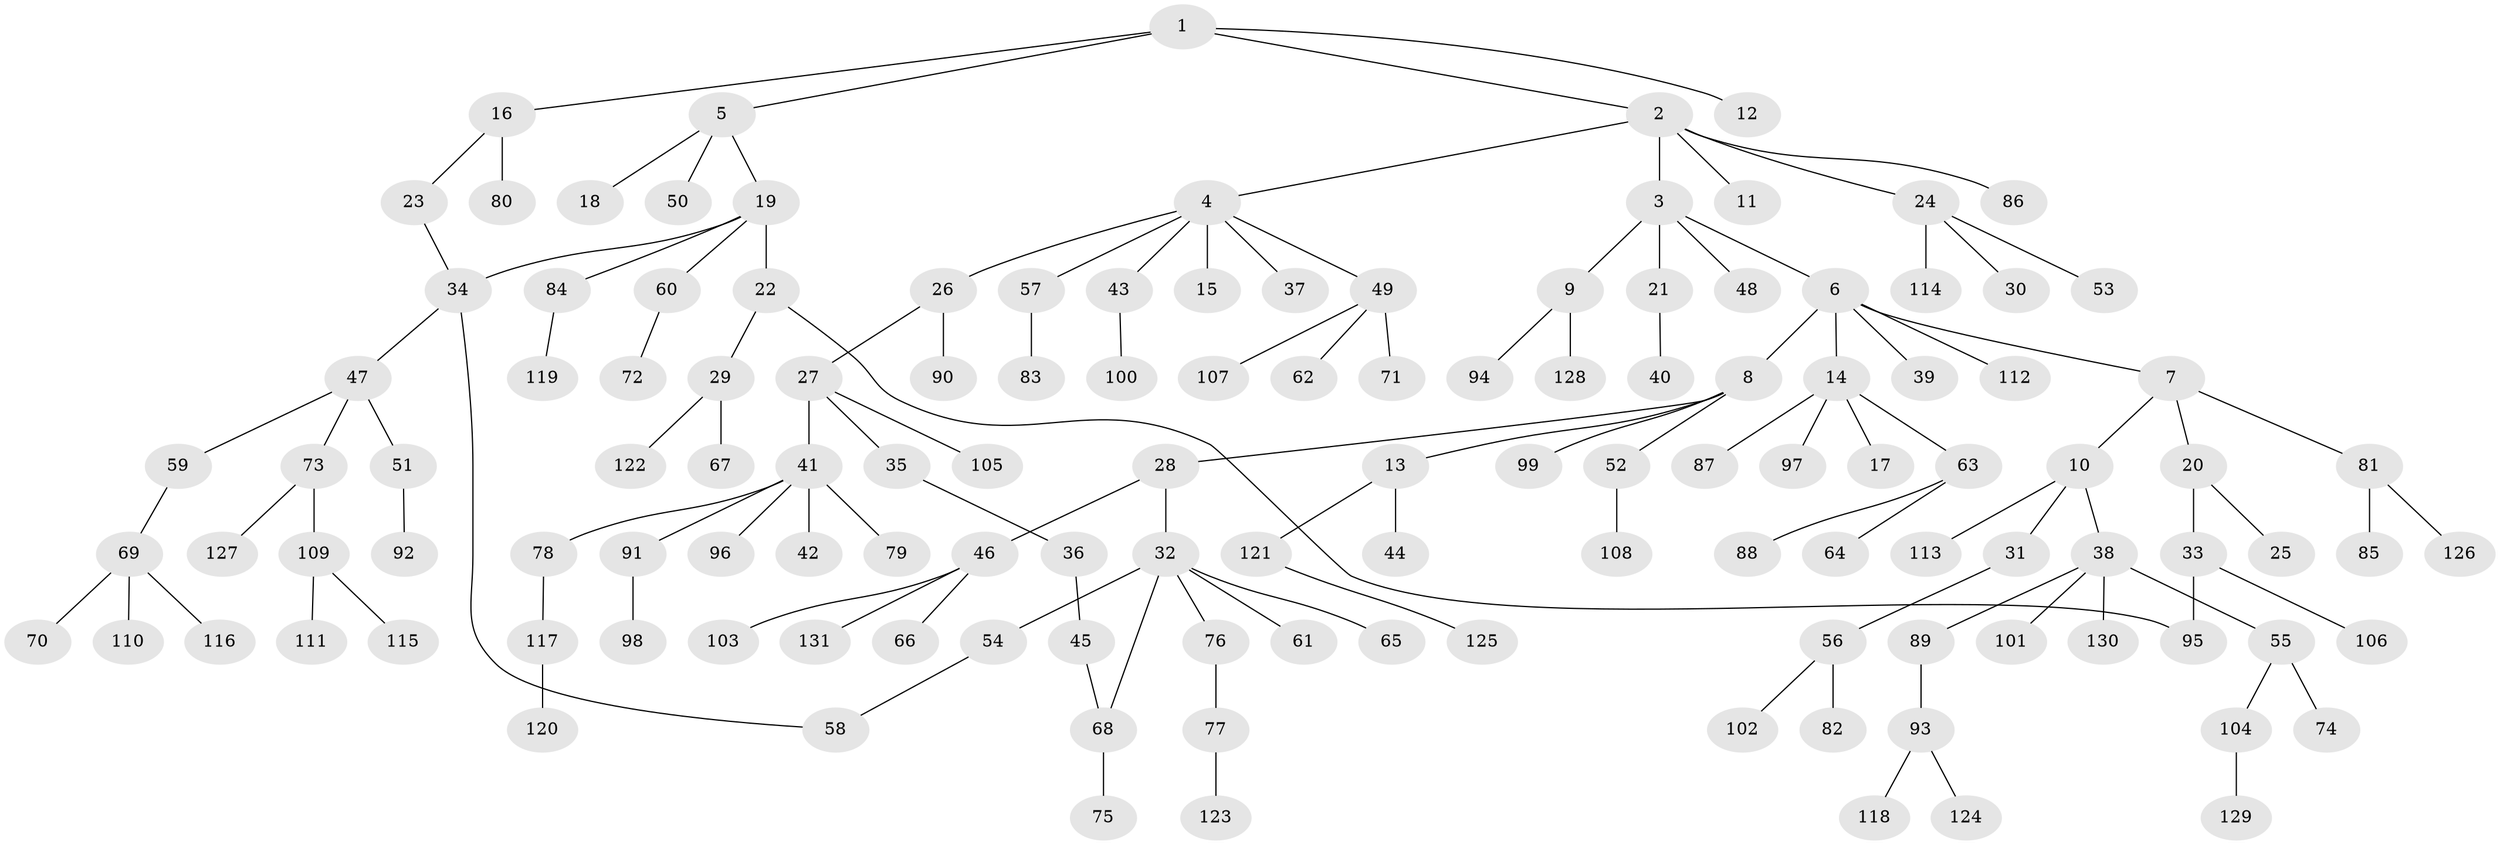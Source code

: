 // coarse degree distribution, {5: 0.04395604395604396, 9: 0.02197802197802198, 7: 0.01098901098901099, 6: 0.03296703296703297, 2: 0.13186813186813187, 1: 0.6153846153846154, 3: 0.07692307692307693, 4: 0.06593406593406594}
// Generated by graph-tools (version 1.1) at 2025/51/02/27/25 19:51:41]
// undirected, 131 vertices, 134 edges
graph export_dot {
graph [start="1"]
  node [color=gray90,style=filled];
  1;
  2;
  3;
  4;
  5;
  6;
  7;
  8;
  9;
  10;
  11;
  12;
  13;
  14;
  15;
  16;
  17;
  18;
  19;
  20;
  21;
  22;
  23;
  24;
  25;
  26;
  27;
  28;
  29;
  30;
  31;
  32;
  33;
  34;
  35;
  36;
  37;
  38;
  39;
  40;
  41;
  42;
  43;
  44;
  45;
  46;
  47;
  48;
  49;
  50;
  51;
  52;
  53;
  54;
  55;
  56;
  57;
  58;
  59;
  60;
  61;
  62;
  63;
  64;
  65;
  66;
  67;
  68;
  69;
  70;
  71;
  72;
  73;
  74;
  75;
  76;
  77;
  78;
  79;
  80;
  81;
  82;
  83;
  84;
  85;
  86;
  87;
  88;
  89;
  90;
  91;
  92;
  93;
  94;
  95;
  96;
  97;
  98;
  99;
  100;
  101;
  102;
  103;
  104;
  105;
  106;
  107;
  108;
  109;
  110;
  111;
  112;
  113;
  114;
  115;
  116;
  117;
  118;
  119;
  120;
  121;
  122;
  123;
  124;
  125;
  126;
  127;
  128;
  129;
  130;
  131;
  1 -- 2;
  1 -- 5;
  1 -- 12;
  1 -- 16;
  2 -- 3;
  2 -- 4;
  2 -- 11;
  2 -- 24;
  2 -- 86;
  3 -- 6;
  3 -- 9;
  3 -- 21;
  3 -- 48;
  4 -- 15;
  4 -- 26;
  4 -- 37;
  4 -- 43;
  4 -- 49;
  4 -- 57;
  5 -- 18;
  5 -- 19;
  5 -- 50;
  6 -- 7;
  6 -- 8;
  6 -- 14;
  6 -- 39;
  6 -- 112;
  7 -- 10;
  7 -- 20;
  7 -- 81;
  8 -- 13;
  8 -- 28;
  8 -- 52;
  8 -- 99;
  9 -- 94;
  9 -- 128;
  10 -- 31;
  10 -- 38;
  10 -- 113;
  13 -- 44;
  13 -- 121;
  14 -- 17;
  14 -- 63;
  14 -- 87;
  14 -- 97;
  16 -- 23;
  16 -- 80;
  19 -- 22;
  19 -- 60;
  19 -- 84;
  19 -- 34;
  20 -- 25;
  20 -- 33;
  21 -- 40;
  22 -- 29;
  22 -- 95;
  23 -- 34;
  24 -- 30;
  24 -- 53;
  24 -- 114;
  26 -- 27;
  26 -- 90;
  27 -- 35;
  27 -- 41;
  27 -- 105;
  28 -- 32;
  28 -- 46;
  29 -- 67;
  29 -- 122;
  31 -- 56;
  32 -- 54;
  32 -- 61;
  32 -- 65;
  32 -- 68;
  32 -- 76;
  33 -- 95;
  33 -- 106;
  34 -- 47;
  34 -- 58;
  35 -- 36;
  36 -- 45;
  38 -- 55;
  38 -- 89;
  38 -- 101;
  38 -- 130;
  41 -- 42;
  41 -- 78;
  41 -- 79;
  41 -- 91;
  41 -- 96;
  43 -- 100;
  45 -- 68;
  46 -- 66;
  46 -- 103;
  46 -- 131;
  47 -- 51;
  47 -- 59;
  47 -- 73;
  49 -- 62;
  49 -- 71;
  49 -- 107;
  51 -- 92;
  52 -- 108;
  54 -- 58;
  55 -- 74;
  55 -- 104;
  56 -- 82;
  56 -- 102;
  57 -- 83;
  59 -- 69;
  60 -- 72;
  63 -- 64;
  63 -- 88;
  68 -- 75;
  69 -- 70;
  69 -- 110;
  69 -- 116;
  73 -- 109;
  73 -- 127;
  76 -- 77;
  77 -- 123;
  78 -- 117;
  81 -- 85;
  81 -- 126;
  84 -- 119;
  89 -- 93;
  91 -- 98;
  93 -- 118;
  93 -- 124;
  104 -- 129;
  109 -- 111;
  109 -- 115;
  117 -- 120;
  121 -- 125;
}
